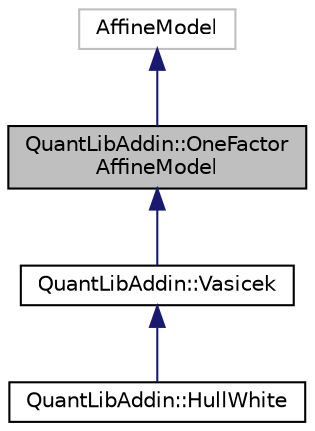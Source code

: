 digraph "QuantLibAddin::OneFactorAffineModel"
{
  edge [fontname="Helvetica",fontsize="10",labelfontname="Helvetica",labelfontsize="10"];
  node [fontname="Helvetica",fontsize="10",shape=record];
  Node0 [label="QuantLibAddin::OneFactor\lAffineModel",height=0.2,width=0.4,color="black", fillcolor="grey75", style="filled", fontcolor="black"];
  Node1 -> Node0 [dir="back",color="midnightblue",fontsize="10",style="solid",fontname="Helvetica"];
  Node1 [label="AffineModel",height=0.2,width=0.4,color="grey75", fillcolor="white", style="filled"];
  Node0 -> Node2 [dir="back",color="midnightblue",fontsize="10",style="solid",fontname="Helvetica"];
  Node2 [label="QuantLibAddin::Vasicek",height=0.2,width=0.4,color="black", fillcolor="white", style="filled",URL="$class_quant_lib_addin_1_1_vasicek.html"];
  Node2 -> Node3 [dir="back",color="midnightblue",fontsize="10",style="solid",fontname="Helvetica"];
  Node3 [label="QuantLibAddin::HullWhite",height=0.2,width=0.4,color="black", fillcolor="white", style="filled",URL="$class_quant_lib_addin_1_1_hull_white.html"];
}
